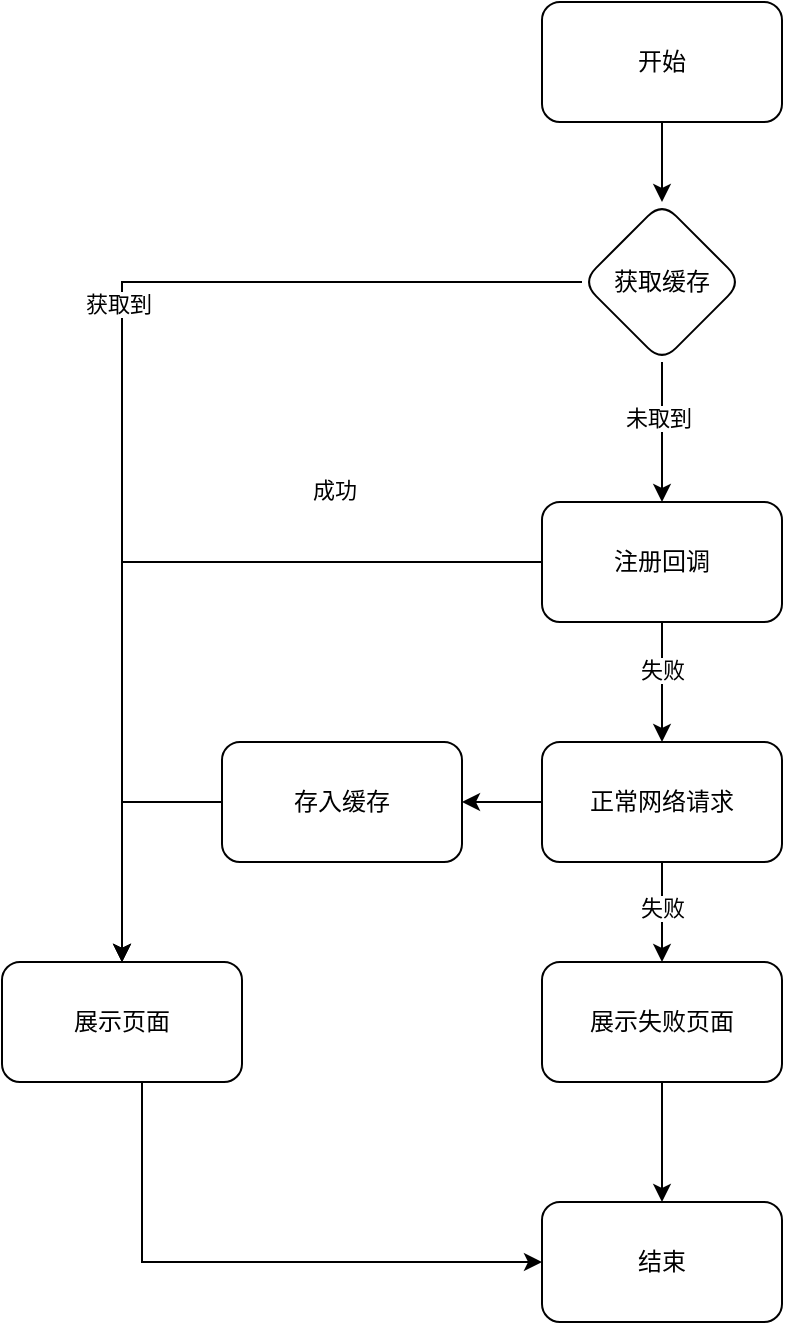 <mxfile version="14.9.6" type="github">
  <diagram id="_JXIO3mQWKR-ZUf7hGOx" name="Page-1">
    <mxGraphModel dx="1298" dy="724" grid="1" gridSize="10" guides="1" tooltips="1" connect="1" arrows="1" fold="1" page="1" pageScale="1" pageWidth="827" pageHeight="1169" math="0" shadow="0">
      <root>
        <mxCell id="0" />
        <mxCell id="1" parent="0" />
        <mxCell id="n1z91pCiqgJu8otjSNTX-5" value="" style="edgeStyle=orthogonalEdgeStyle;rounded=0;orthogonalLoop=1;jettySize=auto;html=1;" parent="1" source="n1z91pCiqgJu8otjSNTX-1" target="n1z91pCiqgJu8otjSNTX-4" edge="1">
          <mxGeometry relative="1" as="geometry" />
        </mxCell>
        <mxCell id="n1z91pCiqgJu8otjSNTX-1" value="开始" style="rounded=1;whiteSpace=wrap;html=1;" parent="1" vertex="1">
          <mxGeometry x="360" y="170" width="120" height="60" as="geometry" />
        </mxCell>
        <mxCell id="n1z91pCiqgJu8otjSNTX-7" value="" style="edgeStyle=orthogonalEdgeStyle;rounded=0;orthogonalLoop=1;jettySize=auto;html=1;" parent="1" source="n1z91pCiqgJu8otjSNTX-4" target="n1z91pCiqgJu8otjSNTX-6" edge="1">
          <mxGeometry relative="1" as="geometry" />
        </mxCell>
        <mxCell id="n1z91pCiqgJu8otjSNTX-9" value="获取到" style="edgeLabel;html=1;align=center;verticalAlign=middle;resizable=0;points=[];" parent="n1z91pCiqgJu8otjSNTX-7" vertex="1" connectable="0">
          <mxGeometry x="-0.156" y="-2" relative="1" as="geometry">
            <mxPoint as="offset" />
          </mxGeometry>
        </mxCell>
        <mxCell id="TZ1Yqx5cgBcQvFrJ0M1k-2" value="" style="edgeStyle=orthogonalEdgeStyle;rounded=0;orthogonalLoop=1;jettySize=auto;html=1;" parent="1" source="n1z91pCiqgJu8otjSNTX-4" target="TZ1Yqx5cgBcQvFrJ0M1k-1" edge="1">
          <mxGeometry relative="1" as="geometry" />
        </mxCell>
        <mxCell id="TZ1Yqx5cgBcQvFrJ0M1k-3" value="未取到" style="edgeLabel;html=1;align=center;verticalAlign=middle;resizable=0;points=[];" parent="TZ1Yqx5cgBcQvFrJ0M1k-2" vertex="1" connectable="0">
          <mxGeometry x="-0.2" y="-2" relative="1" as="geometry">
            <mxPoint as="offset" />
          </mxGeometry>
        </mxCell>
        <mxCell id="n1z91pCiqgJu8otjSNTX-4" value="获取缓存" style="rhombus;whiteSpace=wrap;html=1;rounded=1;" parent="1" vertex="1">
          <mxGeometry x="380" y="270" width="80" height="80" as="geometry" />
        </mxCell>
        <mxCell id="TZ1Yqx5cgBcQvFrJ0M1k-17" style="edgeStyle=orthogonalEdgeStyle;rounded=0;orthogonalLoop=1;jettySize=auto;html=1;entryX=0;entryY=0.5;entryDx=0;entryDy=0;" parent="1" source="n1z91pCiqgJu8otjSNTX-6" target="TZ1Yqx5cgBcQvFrJ0M1k-15" edge="1">
          <mxGeometry relative="1" as="geometry">
            <Array as="points">
              <mxPoint x="160" y="800" />
            </Array>
          </mxGeometry>
        </mxCell>
        <mxCell id="n1z91pCiqgJu8otjSNTX-6" value="展示页面" style="whiteSpace=wrap;html=1;rounded=1;" parent="1" vertex="1">
          <mxGeometry x="90" y="650" width="120" height="60" as="geometry" />
        </mxCell>
        <mxCell id="TZ1Yqx5cgBcQvFrJ0M1k-5" value="" style="edgeStyle=orthogonalEdgeStyle;rounded=0;orthogonalLoop=1;jettySize=auto;html=1;entryX=0.5;entryY=0;entryDx=0;entryDy=0;" parent="1" source="TZ1Yqx5cgBcQvFrJ0M1k-1" target="n1z91pCiqgJu8otjSNTX-6" edge="1">
          <mxGeometry relative="1" as="geometry">
            <mxPoint x="650" y="390" as="targetPoint" />
            <Array as="points">
              <mxPoint x="150" y="450" />
            </Array>
          </mxGeometry>
        </mxCell>
        <mxCell id="TZ1Yqx5cgBcQvFrJ0M1k-6" value="成功" style="edgeLabel;html=1;align=center;verticalAlign=middle;resizable=0;points=[];" parent="TZ1Yqx5cgBcQvFrJ0M1k-5" vertex="1" connectable="0">
          <mxGeometry x="-0.15" relative="1" as="geometry">
            <mxPoint x="70" y="-36" as="offset" />
          </mxGeometry>
        </mxCell>
        <mxCell id="TZ1Yqx5cgBcQvFrJ0M1k-8" value="" style="edgeStyle=orthogonalEdgeStyle;rounded=0;orthogonalLoop=1;jettySize=auto;html=1;" parent="1" source="TZ1Yqx5cgBcQvFrJ0M1k-1" target="TZ1Yqx5cgBcQvFrJ0M1k-7" edge="1">
          <mxGeometry relative="1" as="geometry" />
        </mxCell>
        <mxCell id="TZ1Yqx5cgBcQvFrJ0M1k-9" value="失败" style="edgeLabel;html=1;align=center;verticalAlign=middle;resizable=0;points=[];" parent="TZ1Yqx5cgBcQvFrJ0M1k-8" vertex="1" connectable="0">
          <mxGeometry x="-0.2" relative="1" as="geometry">
            <mxPoint as="offset" />
          </mxGeometry>
        </mxCell>
        <mxCell id="TZ1Yqx5cgBcQvFrJ0M1k-1" value="注册回调" style="whiteSpace=wrap;html=1;rounded=1;" parent="1" vertex="1">
          <mxGeometry x="360" y="420" width="120" height="60" as="geometry" />
        </mxCell>
        <mxCell id="TZ1Yqx5cgBcQvFrJ0M1k-13" value="" style="edgeStyle=orthogonalEdgeStyle;rounded=0;orthogonalLoop=1;jettySize=auto;html=1;" parent="1" source="TZ1Yqx5cgBcQvFrJ0M1k-7" target="TZ1Yqx5cgBcQvFrJ0M1k-12" edge="1">
          <mxGeometry relative="1" as="geometry" />
        </mxCell>
        <mxCell id="TZ1Yqx5cgBcQvFrJ0M1k-14" value="失败" style="edgeLabel;html=1;align=center;verticalAlign=middle;resizable=0;points=[];" parent="TZ1Yqx5cgBcQvFrJ0M1k-13" vertex="1" connectable="0">
          <mxGeometry x="-0.075" relative="1" as="geometry">
            <mxPoint as="offset" />
          </mxGeometry>
        </mxCell>
        <mxCell id="z_9Wp8IVzcVoG-aehBRv-4" value="" style="edgeStyle=orthogonalEdgeStyle;rounded=0;orthogonalLoop=1;jettySize=auto;html=1;" edge="1" parent="1" source="TZ1Yqx5cgBcQvFrJ0M1k-7" target="z_9Wp8IVzcVoG-aehBRv-3">
          <mxGeometry relative="1" as="geometry" />
        </mxCell>
        <mxCell id="TZ1Yqx5cgBcQvFrJ0M1k-7" value="正常网络请求" style="whiteSpace=wrap;html=1;rounded=1;" parent="1" vertex="1">
          <mxGeometry x="360" y="540" width="120" height="60" as="geometry" />
        </mxCell>
        <mxCell id="TZ1Yqx5cgBcQvFrJ0M1k-16" value="" style="edgeStyle=orthogonalEdgeStyle;rounded=0;orthogonalLoop=1;jettySize=auto;html=1;" parent="1" source="TZ1Yqx5cgBcQvFrJ0M1k-12" target="TZ1Yqx5cgBcQvFrJ0M1k-15" edge="1">
          <mxGeometry relative="1" as="geometry" />
        </mxCell>
        <mxCell id="TZ1Yqx5cgBcQvFrJ0M1k-12" value="展示失败页面" style="whiteSpace=wrap;html=1;rounded=1;" parent="1" vertex="1">
          <mxGeometry x="360" y="650" width="120" height="60" as="geometry" />
        </mxCell>
        <mxCell id="TZ1Yqx5cgBcQvFrJ0M1k-15" value="结束" style="whiteSpace=wrap;html=1;rounded=1;" parent="1" vertex="1">
          <mxGeometry x="360" y="770" width="120" height="60" as="geometry" />
        </mxCell>
        <mxCell id="z_9Wp8IVzcVoG-aehBRv-6" style="edgeStyle=orthogonalEdgeStyle;rounded=0;orthogonalLoop=1;jettySize=auto;html=1;entryX=0.5;entryY=0;entryDx=0;entryDy=0;" edge="1" parent="1" source="z_9Wp8IVzcVoG-aehBRv-3" target="n1z91pCiqgJu8otjSNTX-6">
          <mxGeometry relative="1" as="geometry">
            <Array as="points">
              <mxPoint x="150" y="570" />
            </Array>
          </mxGeometry>
        </mxCell>
        <mxCell id="z_9Wp8IVzcVoG-aehBRv-3" value="存入缓存" style="whiteSpace=wrap;html=1;rounded=1;" vertex="1" parent="1">
          <mxGeometry x="200" y="540" width="120" height="60" as="geometry" />
        </mxCell>
      </root>
    </mxGraphModel>
  </diagram>
</mxfile>
